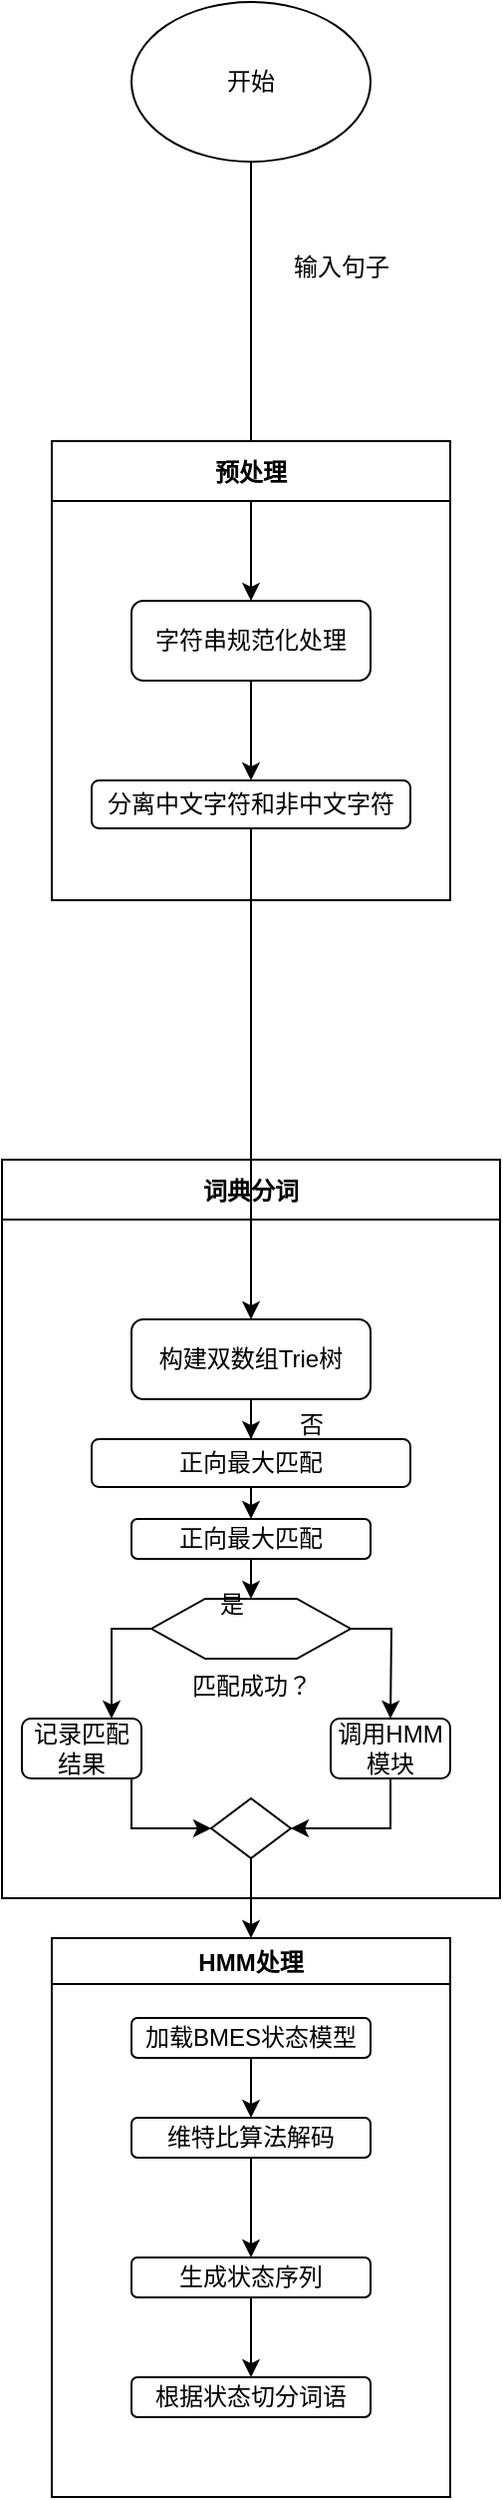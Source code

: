 <mxfile version="26.1.0">
  <diagram id="6a731a19-8d31-9384-78a2-239565b7b9f0" name="Page-1">
    <mxGraphModel dx="536" dy="230" grid="1" gridSize="10" guides="1" tooltips="1" connect="1" arrows="1" fold="1" page="1" pageScale="1" pageWidth="1169" pageHeight="827" background="none" math="0" shadow="0">
      <root>
        <mxCell id="0" />
        <mxCell id="1" parent="0" />
        <mxCell id="jyhxalviyGv4-tPcSQJU-56" style="edgeStyle=orthogonalEdgeStyle;rounded=0;orthogonalLoop=1;jettySize=auto;html=1;entryX=0.5;entryY=0;entryDx=0;entryDy=0;" edge="1" parent="1" source="jyhxalviyGv4-tPcSQJU-55" target="jyhxalviyGv4-tPcSQJU-59">
          <mxGeometry relative="1" as="geometry">
            <mxPoint x="460" y="330" as="targetPoint" />
            <Array as="points">
              <mxPoint x="460" y="210" />
              <mxPoint x="460" y="210" />
            </Array>
          </mxGeometry>
        </mxCell>
        <mxCell id="jyhxalviyGv4-tPcSQJU-55" value="开始" style="ellipse;whiteSpace=wrap;html=1;" vertex="1" parent="1">
          <mxGeometry x="400" y="60" width="120" height="80" as="geometry" />
        </mxCell>
        <mxCell id="jyhxalviyGv4-tPcSQJU-57" value="输入句子" style="text;html=1;align=center;verticalAlign=middle;resizable=0;points=[];autosize=1;strokeColor=none;fillColor=none;" vertex="1" parent="1">
          <mxGeometry x="470" y="178" width="70" height="30" as="geometry" />
        </mxCell>
        <mxCell id="jyhxalviyGv4-tPcSQJU-58" value="预处理" style="swimlane;startSize=30;" vertex="1" parent="1">
          <mxGeometry x="360" y="280" width="200" height="230" as="geometry" />
        </mxCell>
        <mxCell id="jyhxalviyGv4-tPcSQJU-60" style="edgeStyle=orthogonalEdgeStyle;rounded=0;orthogonalLoop=1;jettySize=auto;html=1;entryX=0.5;entryY=0;entryDx=0;entryDy=0;" edge="1" parent="jyhxalviyGv4-tPcSQJU-58" source="jyhxalviyGv4-tPcSQJU-59" target="jyhxalviyGv4-tPcSQJU-61">
          <mxGeometry relative="1" as="geometry">
            <mxPoint x="100" y="140" as="targetPoint" />
            <Array as="points" />
          </mxGeometry>
        </mxCell>
        <mxCell id="jyhxalviyGv4-tPcSQJU-59" value="字符串规范化处理" style="rounded=1;whiteSpace=wrap;html=1;" vertex="1" parent="jyhxalviyGv4-tPcSQJU-58">
          <mxGeometry x="40" y="80" width="120" height="40" as="geometry" />
        </mxCell>
        <mxCell id="jyhxalviyGv4-tPcSQJU-61" value="分离中文字符和非中文字符" style="rounded=1;whiteSpace=wrap;html=1;" vertex="1" parent="jyhxalviyGv4-tPcSQJU-58">
          <mxGeometry x="20" y="170" width="160" height="24" as="geometry" />
        </mxCell>
        <mxCell id="jyhxalviyGv4-tPcSQJU-64" value="词典分词" style="swimlane;startSize=30;" vertex="1" parent="1">
          <mxGeometry x="335" y="640" width="250" height="370" as="geometry" />
        </mxCell>
        <mxCell id="jyhxalviyGv4-tPcSQJU-80" value="记录匹配结果" style="rounded=1;whiteSpace=wrap;html=1;" vertex="1" parent="jyhxalviyGv4-tPcSQJU-64">
          <mxGeometry x="10" y="280" width="60" height="30" as="geometry" />
        </mxCell>
        <mxCell id="jyhxalviyGv4-tPcSQJU-84" style="edgeStyle=orthogonalEdgeStyle;rounded=0;orthogonalLoop=1;jettySize=auto;html=1;exitX=0.5;exitY=1;exitDx=0;exitDy=0;" edge="1" parent="jyhxalviyGv4-tPcSQJU-64" target="jyhxalviyGv4-tPcSQJU-83">
          <mxGeometry relative="1" as="geometry">
            <mxPoint x="65" y="310" as="sourcePoint" />
            <Array as="points">
              <mxPoint x="65" y="335" />
            </Array>
          </mxGeometry>
        </mxCell>
        <mxCell id="jyhxalviyGv4-tPcSQJU-65" style="edgeStyle=orthogonalEdgeStyle;rounded=0;orthogonalLoop=1;jettySize=auto;html=1;entryX=0.5;entryY=0;entryDx=0;entryDy=0;" edge="1" parent="jyhxalviyGv4-tPcSQJU-64" source="jyhxalviyGv4-tPcSQJU-66" target="jyhxalviyGv4-tPcSQJU-67">
          <mxGeometry relative="1" as="geometry">
            <mxPoint x="125" y="140" as="targetPoint" />
            <Array as="points" />
          </mxGeometry>
        </mxCell>
        <mxCell id="jyhxalviyGv4-tPcSQJU-66" value="构建双数组Trie树" style="rounded=1;whiteSpace=wrap;html=1;" vertex="1" parent="jyhxalviyGv4-tPcSQJU-64">
          <mxGeometry x="65" y="80" width="120" height="40" as="geometry" />
        </mxCell>
        <mxCell id="jyhxalviyGv4-tPcSQJU-70" style="edgeStyle=orthogonalEdgeStyle;rounded=0;orthogonalLoop=1;jettySize=auto;html=1;exitX=0.5;exitY=1;exitDx=0;exitDy=0;entryX=0.5;entryY=0;entryDx=0;entryDy=0;" edge="1" parent="jyhxalviyGv4-tPcSQJU-64" source="jyhxalviyGv4-tPcSQJU-67" target="jyhxalviyGv4-tPcSQJU-69">
          <mxGeometry relative="1" as="geometry" />
        </mxCell>
        <mxCell id="jyhxalviyGv4-tPcSQJU-67" value="正向最大匹配" style="rounded=1;whiteSpace=wrap;html=1;" vertex="1" parent="jyhxalviyGv4-tPcSQJU-64">
          <mxGeometry x="45" y="140" width="160" height="24" as="geometry" />
        </mxCell>
        <mxCell id="jyhxalviyGv4-tPcSQJU-73" style="edgeStyle=orthogonalEdgeStyle;rounded=0;orthogonalLoop=1;jettySize=auto;html=1;exitX=0.5;exitY=1;exitDx=0;exitDy=0;entryX=0.5;entryY=0;entryDx=0;entryDy=0;" edge="1" parent="jyhxalviyGv4-tPcSQJU-64" source="jyhxalviyGv4-tPcSQJU-69" target="jyhxalviyGv4-tPcSQJU-72">
          <mxGeometry relative="1" as="geometry" />
        </mxCell>
        <mxCell id="jyhxalviyGv4-tPcSQJU-69" value="正向最大匹配" style="rounded=1;whiteSpace=wrap;html=1;" vertex="1" parent="jyhxalviyGv4-tPcSQJU-64">
          <mxGeometry x="65" y="180" width="120" height="20" as="geometry" />
        </mxCell>
        <mxCell id="jyhxalviyGv4-tPcSQJU-76" style="edgeStyle=orthogonalEdgeStyle;rounded=0;orthogonalLoop=1;jettySize=auto;html=1;exitX=0;exitY=0.5;exitDx=0;exitDy=0;" edge="1" parent="jyhxalviyGv4-tPcSQJU-64" source="jyhxalviyGv4-tPcSQJU-72">
          <mxGeometry relative="1" as="geometry">
            <mxPoint x="55" y="280" as="targetPoint" />
          </mxGeometry>
        </mxCell>
        <mxCell id="jyhxalviyGv4-tPcSQJU-77" style="edgeStyle=orthogonalEdgeStyle;rounded=0;orthogonalLoop=1;jettySize=auto;html=1;exitX=1;exitY=0.5;exitDx=0;exitDy=0;" edge="1" parent="jyhxalviyGv4-tPcSQJU-64" source="jyhxalviyGv4-tPcSQJU-72">
          <mxGeometry relative="1" as="geometry">
            <mxPoint x="195" y="280" as="targetPoint" />
          </mxGeometry>
        </mxCell>
        <mxCell id="jyhxalviyGv4-tPcSQJU-72" value="匹配成功？" style="verticalLabelPosition=bottom;verticalAlign=top;html=1;shape=hexagon;perimeter=hexagonPerimeter2;arcSize=6;size=0.27;" vertex="1" parent="jyhxalviyGv4-tPcSQJU-64">
          <mxGeometry x="75" y="220" width="100" height="30" as="geometry" />
        </mxCell>
        <mxCell id="jyhxalviyGv4-tPcSQJU-78" value="是" style="text;html=1;align=center;verticalAlign=middle;resizable=0;points=[];autosize=1;strokeColor=none;fillColor=none;" vertex="1" parent="jyhxalviyGv4-tPcSQJU-64">
          <mxGeometry x="95" y="208" width="40" height="30" as="geometry" />
        </mxCell>
        <mxCell id="jyhxalviyGv4-tPcSQJU-86" style="edgeStyle=orthogonalEdgeStyle;rounded=0;orthogonalLoop=1;jettySize=auto;html=1;exitX=0.5;exitY=1;exitDx=0;exitDy=0;entryX=1;entryY=0.5;entryDx=0;entryDy=0;" edge="1" parent="jyhxalviyGv4-tPcSQJU-64" source="jyhxalviyGv4-tPcSQJU-81" target="jyhxalviyGv4-tPcSQJU-83">
          <mxGeometry relative="1" as="geometry" />
        </mxCell>
        <mxCell id="jyhxalviyGv4-tPcSQJU-81" value="调用HMM模块" style="rounded=1;whiteSpace=wrap;html=1;" vertex="1" parent="jyhxalviyGv4-tPcSQJU-64">
          <mxGeometry x="165" y="280" width="60" height="30" as="geometry" />
        </mxCell>
        <mxCell id="jyhxalviyGv4-tPcSQJU-83" value="" style="rhombus;whiteSpace=wrap;html=1;" vertex="1" parent="jyhxalviyGv4-tPcSQJU-64">
          <mxGeometry x="105" y="320" width="40" height="30" as="geometry" />
        </mxCell>
        <mxCell id="jyhxalviyGv4-tPcSQJU-79" value="否" style="text;html=1;align=center;verticalAlign=middle;resizable=0;points=[];autosize=1;strokeColor=none;fillColor=none;" vertex="1" parent="jyhxalviyGv4-tPcSQJU-64">
          <mxGeometry x="135" y="118" width="40" height="30" as="geometry" />
        </mxCell>
        <mxCell id="jyhxalviyGv4-tPcSQJU-68" style="edgeStyle=orthogonalEdgeStyle;rounded=0;orthogonalLoop=1;jettySize=auto;html=1;exitX=0.5;exitY=1;exitDx=0;exitDy=0;" edge="1" parent="1" source="jyhxalviyGv4-tPcSQJU-61" target="jyhxalviyGv4-tPcSQJU-66">
          <mxGeometry relative="1" as="geometry">
            <mxPoint x="459.857" y="620" as="targetPoint" />
          </mxGeometry>
        </mxCell>
        <mxCell id="jyhxalviyGv4-tPcSQJU-88" value="HMM处理" style="swimlane;" vertex="1" parent="1">
          <mxGeometry x="360" y="1030" width="200" height="280" as="geometry">
            <mxRectangle x="360" y="1030" width="90" height="30" as="alternateBounds" />
          </mxGeometry>
        </mxCell>
        <mxCell id="jyhxalviyGv4-tPcSQJU-98" style="edgeStyle=orthogonalEdgeStyle;rounded=0;orthogonalLoop=1;jettySize=auto;html=1;exitX=0.5;exitY=1;exitDx=0;exitDy=0;entryX=0.5;entryY=0;entryDx=0;entryDy=0;" edge="1" parent="jyhxalviyGv4-tPcSQJU-88" source="jyhxalviyGv4-tPcSQJU-89" target="jyhxalviyGv4-tPcSQJU-95">
          <mxGeometry relative="1" as="geometry" />
        </mxCell>
        <mxCell id="jyhxalviyGv4-tPcSQJU-89" value="加载BMES状态模型" style="rounded=1;whiteSpace=wrap;html=1;" vertex="1" parent="jyhxalviyGv4-tPcSQJU-88">
          <mxGeometry x="40" y="40" width="120" height="20" as="geometry" />
        </mxCell>
        <mxCell id="jyhxalviyGv4-tPcSQJU-96" value="根据状态切分词语" style="rounded=1;whiteSpace=wrap;html=1;" vertex="1" parent="jyhxalviyGv4-tPcSQJU-88">
          <mxGeometry x="40" y="220" width="120" height="20" as="geometry" />
        </mxCell>
        <mxCell id="jyhxalviyGv4-tPcSQJU-99" style="edgeStyle=orthogonalEdgeStyle;rounded=0;orthogonalLoop=1;jettySize=auto;html=1;exitX=0.5;exitY=1;exitDx=0;exitDy=0;entryX=0.5;entryY=0;entryDx=0;entryDy=0;" edge="1" parent="jyhxalviyGv4-tPcSQJU-88" source="jyhxalviyGv4-tPcSQJU-95" target="jyhxalviyGv4-tPcSQJU-94">
          <mxGeometry relative="1" as="geometry" />
        </mxCell>
        <mxCell id="jyhxalviyGv4-tPcSQJU-95" value="维特比算法解码" style="rounded=1;whiteSpace=wrap;html=1;" vertex="1" parent="jyhxalviyGv4-tPcSQJU-88">
          <mxGeometry x="40" y="90" width="120" height="20" as="geometry" />
        </mxCell>
        <mxCell id="jyhxalviyGv4-tPcSQJU-100" style="edgeStyle=orthogonalEdgeStyle;rounded=0;orthogonalLoop=1;jettySize=auto;html=1;exitX=0.5;exitY=1;exitDx=0;exitDy=0;entryX=0.5;entryY=0;entryDx=0;entryDy=0;" edge="1" parent="jyhxalviyGv4-tPcSQJU-88" source="jyhxalviyGv4-tPcSQJU-94" target="jyhxalviyGv4-tPcSQJU-96">
          <mxGeometry relative="1" as="geometry" />
        </mxCell>
        <mxCell id="jyhxalviyGv4-tPcSQJU-94" value="生成状态序列" style="rounded=1;whiteSpace=wrap;html=1;" vertex="1" parent="jyhxalviyGv4-tPcSQJU-88">
          <mxGeometry x="40" y="160" width="120" height="20" as="geometry" />
        </mxCell>
        <mxCell id="jyhxalviyGv4-tPcSQJU-97" style="edgeStyle=orthogonalEdgeStyle;rounded=0;orthogonalLoop=1;jettySize=auto;html=1;exitX=0.5;exitY=1;exitDx=0;exitDy=0;" edge="1" parent="jyhxalviyGv4-tPcSQJU-88" source="jyhxalviyGv4-tPcSQJU-96" target="jyhxalviyGv4-tPcSQJU-96">
          <mxGeometry relative="1" as="geometry" />
        </mxCell>
        <mxCell id="jyhxalviyGv4-tPcSQJU-87" style="edgeStyle=orthogonalEdgeStyle;rounded=0;orthogonalLoop=1;jettySize=auto;html=1;exitX=0.5;exitY=1;exitDx=0;exitDy=0;" edge="1" parent="1" source="jyhxalviyGv4-tPcSQJU-83" target="jyhxalviyGv4-tPcSQJU-88">
          <mxGeometry relative="1" as="geometry">
            <mxPoint x="460.056" y="1030.0" as="targetPoint" />
            <Array as="points">
              <mxPoint x="460" y="1030" />
              <mxPoint x="460" y="1030" />
            </Array>
          </mxGeometry>
        </mxCell>
      </root>
    </mxGraphModel>
  </diagram>
</mxfile>
